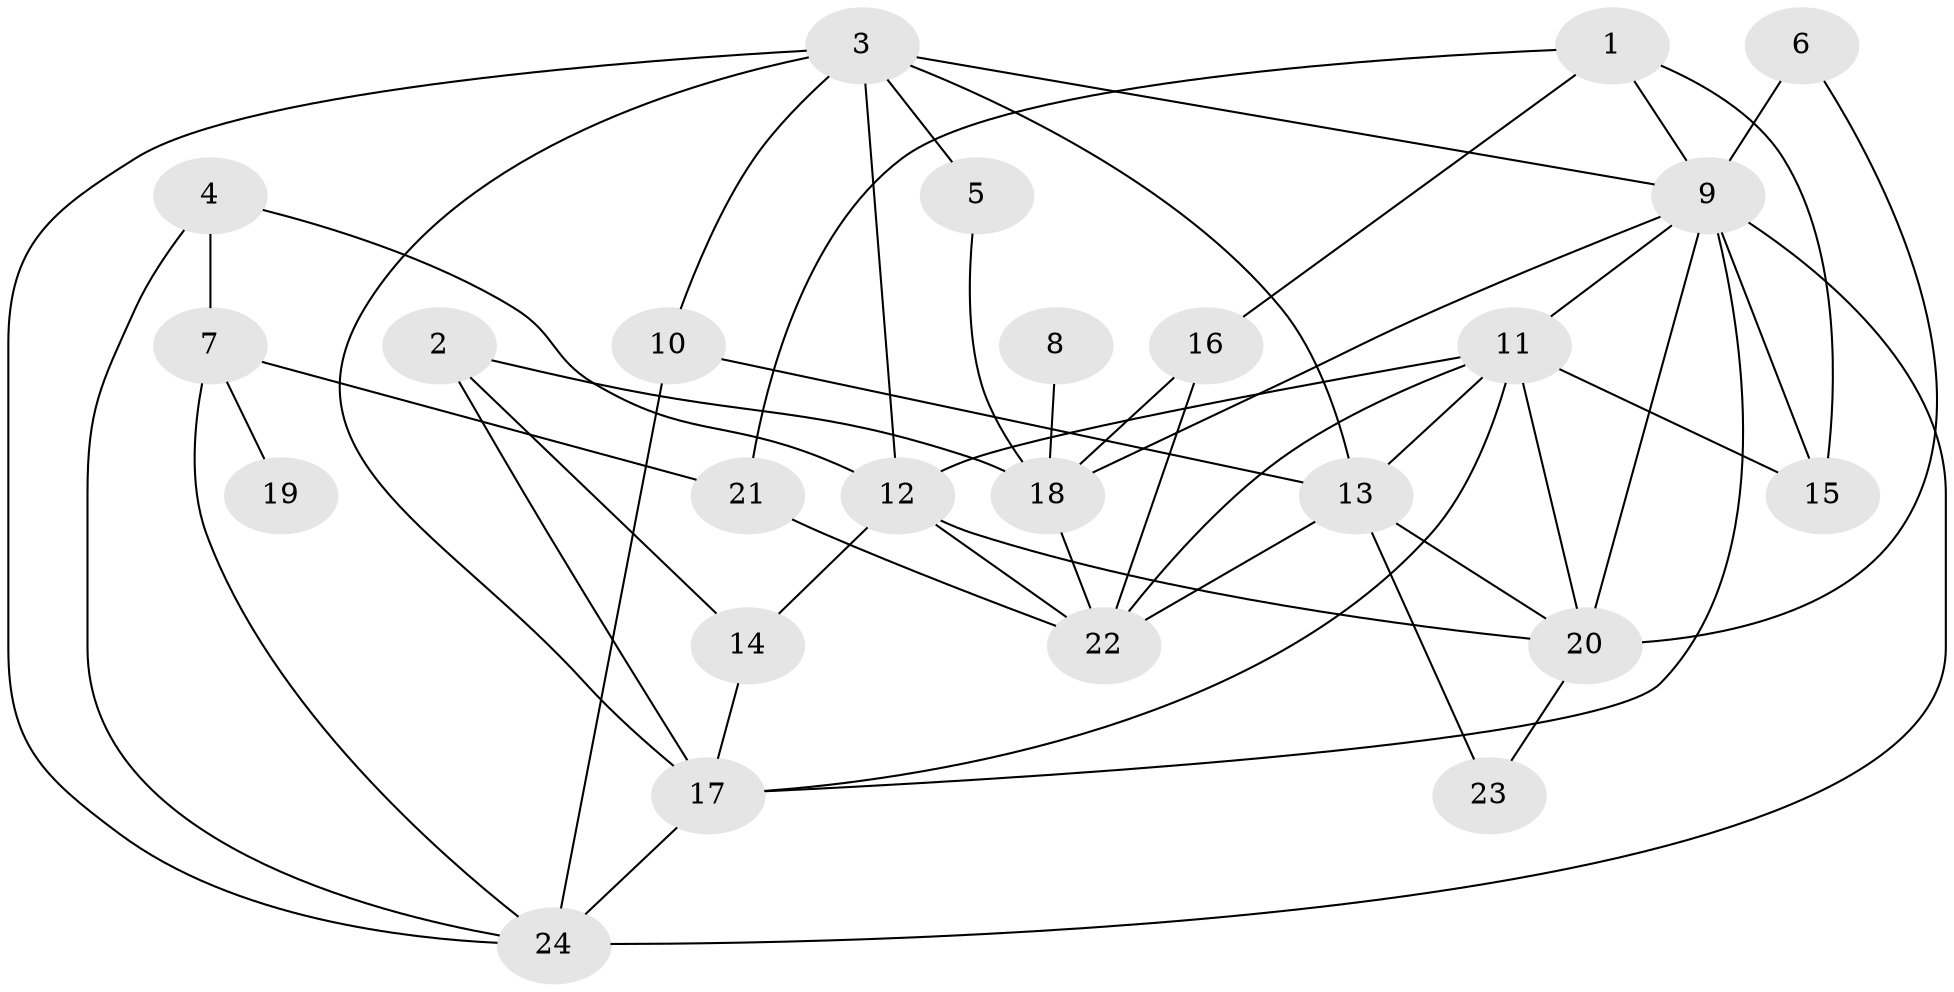 // original degree distribution, {7: 0.014285714285714285, 6: 0.05714285714285714, 9: 0.014285714285714285, 5: 0.04285714285714286, 3: 0.24285714285714285, 4: 0.14285714285714285, 2: 0.2714285714285714, 1: 0.2, 8: 0.014285714285714285}
// Generated by graph-tools (version 1.1) at 2025/36/03/04/25 23:36:12]
// undirected, 24 vertices, 51 edges
graph export_dot {
  node [color=gray90,style=filled];
  1;
  2;
  3;
  4;
  5;
  6;
  7;
  8;
  9;
  10;
  11;
  12;
  13;
  14;
  15;
  16;
  17;
  18;
  19;
  20;
  21;
  22;
  23;
  24;
  1 -- 9 [weight=1.0];
  1 -- 15 [weight=1.0];
  1 -- 16 [weight=1.0];
  1 -- 21 [weight=1.0];
  2 -- 14 [weight=1.0];
  2 -- 17 [weight=1.0];
  2 -- 18 [weight=2.0];
  3 -- 5 [weight=1.0];
  3 -- 9 [weight=1.0];
  3 -- 10 [weight=1.0];
  3 -- 12 [weight=1.0];
  3 -- 13 [weight=1.0];
  3 -- 17 [weight=1.0];
  3 -- 24 [weight=1.0];
  4 -- 7 [weight=1.0];
  4 -- 12 [weight=1.0];
  4 -- 24 [weight=1.0];
  5 -- 18 [weight=1.0];
  6 -- 9 [weight=1.0];
  6 -- 20 [weight=1.0];
  7 -- 19 [weight=1.0];
  7 -- 21 [weight=1.0];
  7 -- 24 [weight=1.0];
  8 -- 18 [weight=1.0];
  9 -- 11 [weight=1.0];
  9 -- 15 [weight=2.0];
  9 -- 17 [weight=1.0];
  9 -- 18 [weight=1.0];
  9 -- 20 [weight=1.0];
  9 -- 24 [weight=2.0];
  10 -- 13 [weight=1.0];
  10 -- 24 [weight=1.0];
  11 -- 12 [weight=1.0];
  11 -- 13 [weight=1.0];
  11 -- 15 [weight=2.0];
  11 -- 17 [weight=1.0];
  11 -- 20 [weight=1.0];
  11 -- 22 [weight=1.0];
  12 -- 14 [weight=1.0];
  12 -- 20 [weight=1.0];
  12 -- 22 [weight=1.0];
  13 -- 20 [weight=1.0];
  13 -- 22 [weight=1.0];
  13 -- 23 [weight=1.0];
  14 -- 17 [weight=1.0];
  16 -- 18 [weight=1.0];
  16 -- 22 [weight=1.0];
  17 -- 24 [weight=1.0];
  18 -- 22 [weight=1.0];
  20 -- 23 [weight=1.0];
  21 -- 22 [weight=1.0];
}

